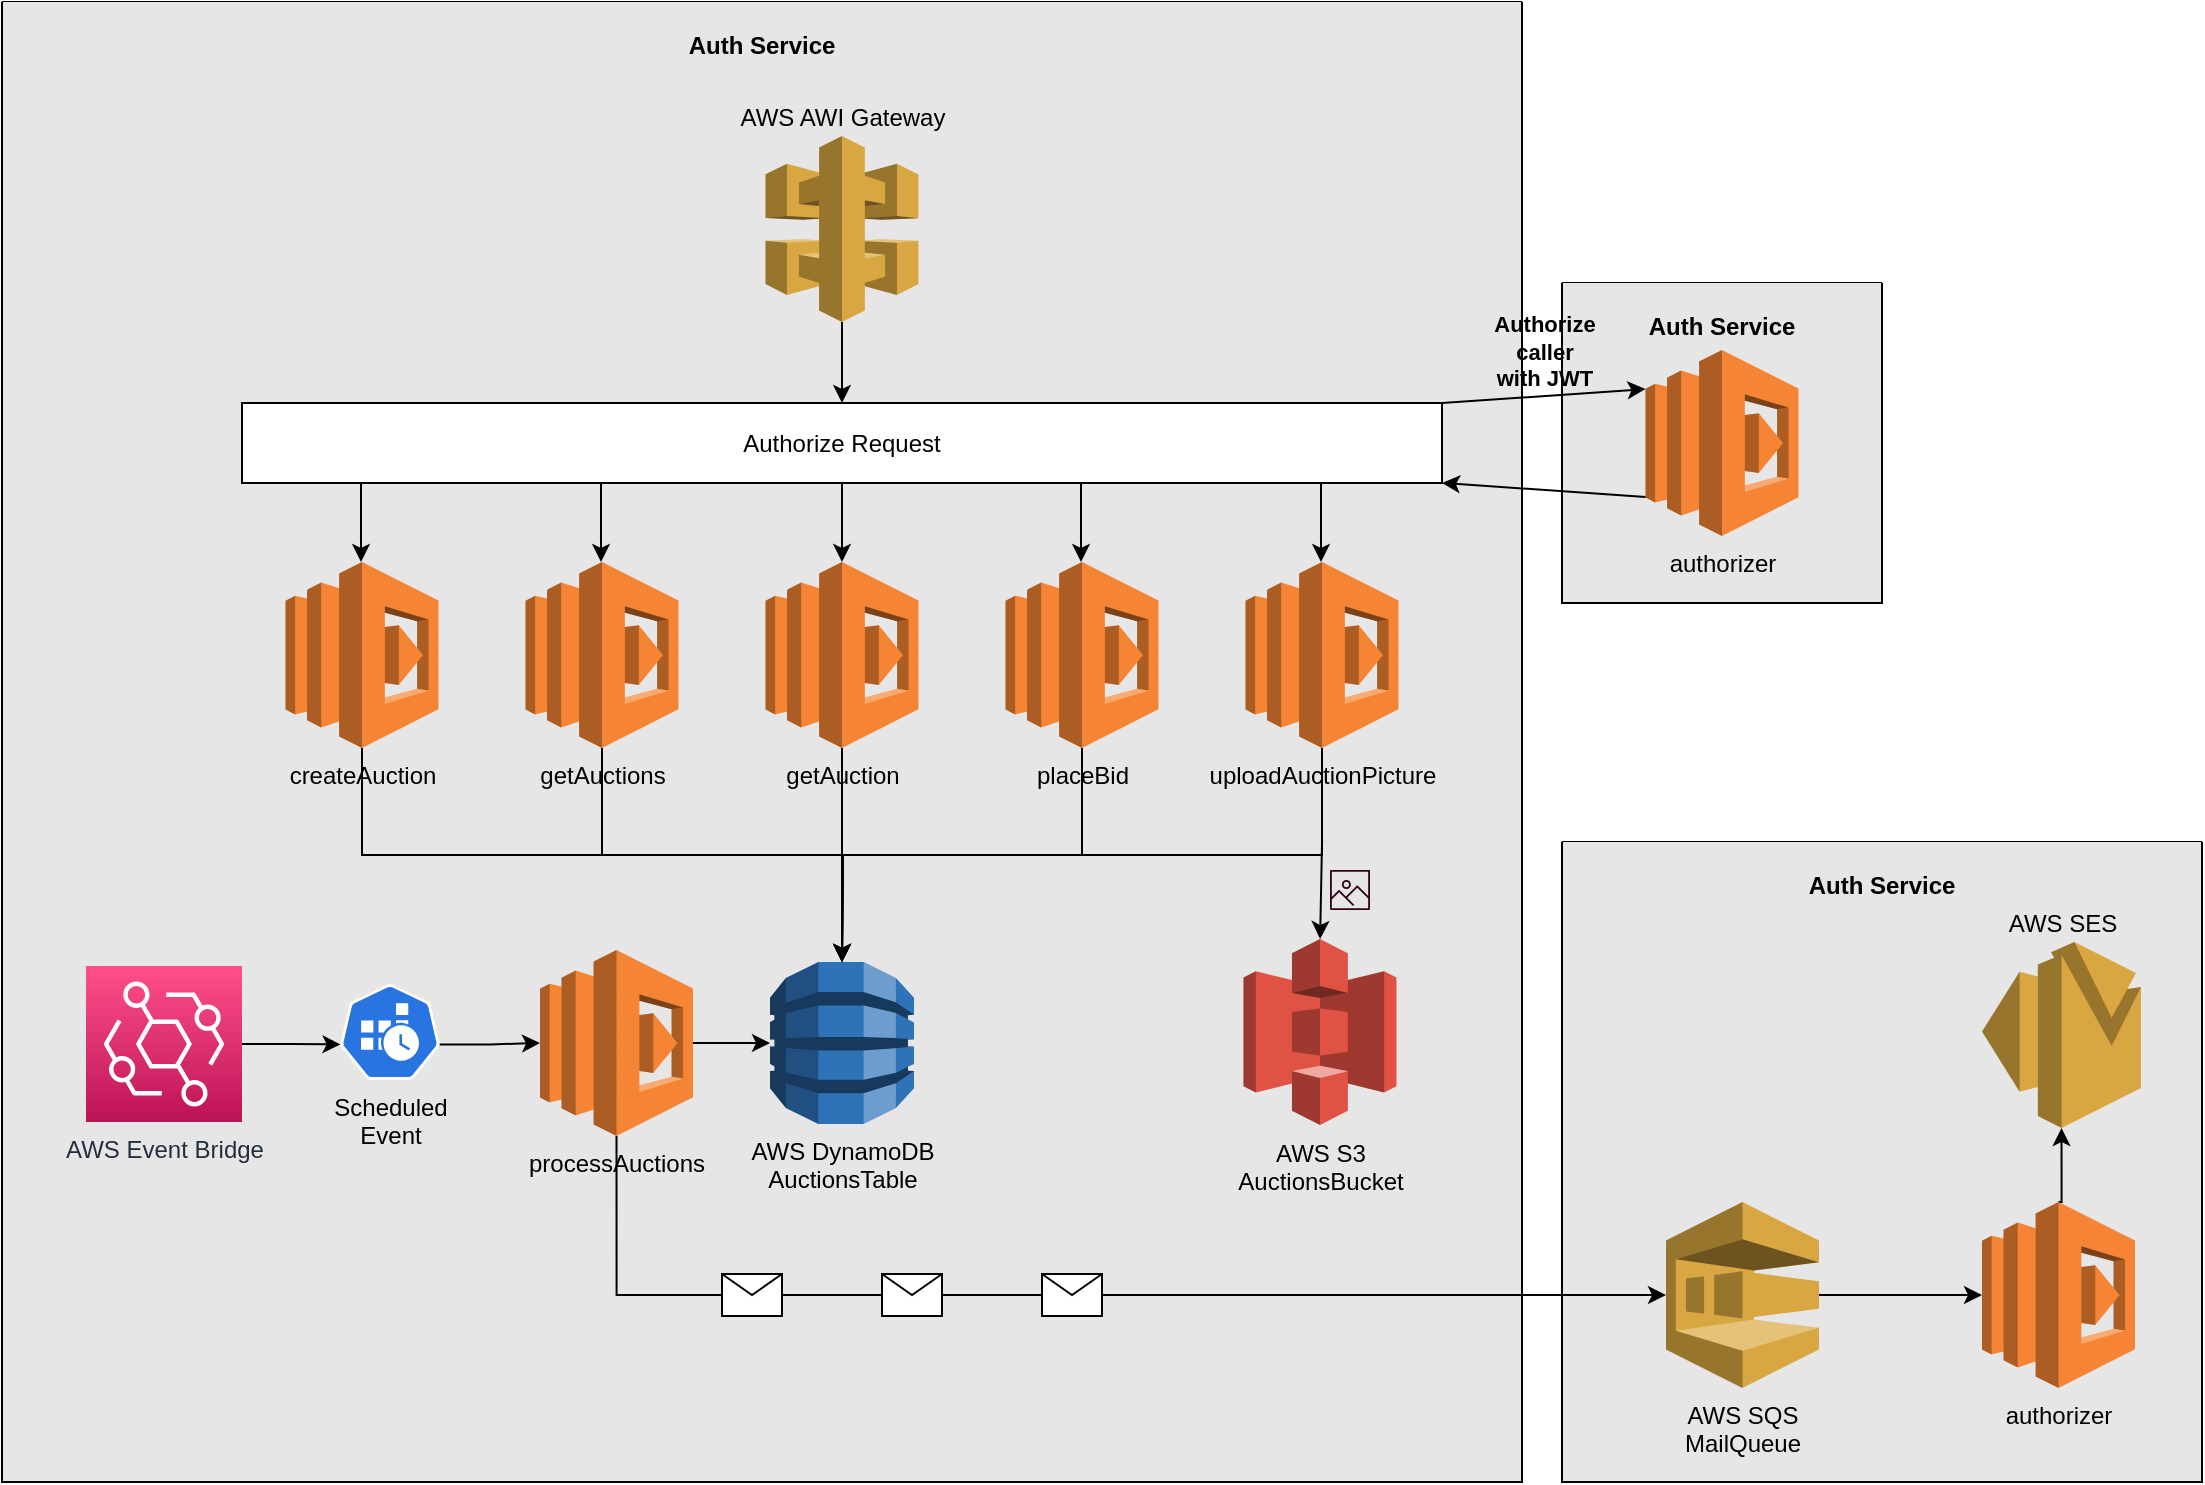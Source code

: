 <mxfile version="20.2.0" type="github">
  <diagram id="GfJxw3f2vFK6thZYItNJ" name="Page-1">
    <mxGraphModel dx="1340" dy="888" grid="1" gridSize="10" guides="1" tooltips="1" connect="1" arrows="1" fold="1" page="1" pageScale="1" pageWidth="1169" pageHeight="827" math="0" shadow="0">
      <root>
        <mxCell id="0" />
        <mxCell id="1" parent="0" />
        <mxCell id="r-ZGAoHYR2ycblvtVh8k-58" value="&#xa;&#xa;&#xa;Auth Service" style="swimlane;startSize=0;labelPosition=center;verticalLabelPosition=middle;align=center;verticalAlign=middle;labelBackgroundColor=none;fillStyle=solid;fillColor=none;swimlaneLine=1;fontStyle=1;swimlaneFillColor=#E6E6E6;gradientColor=none;" vertex="1" parent="1">
          <mxGeometry x="35" y="44" width="760" height="740" as="geometry">
            <mxRectangle x="970" y="140.5" width="110" height="30" as="alternateBounds" />
          </mxGeometry>
        </mxCell>
        <mxCell id="r-ZGAoHYR2ycblvtVh8k-60" value="AWS S3&lt;br&gt;AuctionsBucket" style="outlineConnect=0;dashed=0;verticalLabelPosition=bottom;verticalAlign=top;align=center;html=1;shape=mxgraph.aws3.s3;fillColor=#E05243;gradientColor=none;labelBackgroundColor=none;fillStyle=solid;" vertex="1" parent="r-ZGAoHYR2ycblvtVh8k-58">
          <mxGeometry x="620.75" y="468.5" width="76.5" height="93" as="geometry" />
        </mxCell>
        <mxCell id="r-ZGAoHYR2ycblvtVh8k-62" value="" style="sketch=0;outlineConnect=0;fontColor=#232F3E;gradientColor=none;fillColor=#33001A;strokeColor=none;dashed=0;verticalLabelPosition=bottom;verticalAlign=top;align=center;html=1;fontSize=12;fontStyle=0;aspect=fixed;pointerEvents=1;shape=mxgraph.aws4.container_registry_image;labelBackgroundColor=none;fillStyle=solid;connectable=0;shadow=0;" vertex="1" parent="r-ZGAoHYR2ycblvtVh8k-58">
          <mxGeometry x="664" y="434" width="20" height="20" as="geometry" />
        </mxCell>
        <mxCell id="r-ZGAoHYR2ycblvtVh8k-40" value="&#xa;&#xa;&#xa;Auth Service" style="swimlane;startSize=0;labelPosition=center;verticalLabelPosition=middle;align=center;verticalAlign=middle;labelBackgroundColor=none;fillStyle=solid;fillColor=none;swimlaneLine=1;fontStyle=1;swimlaneFillColor=#E6E6E6;gradientColor=none;" vertex="1" parent="1">
          <mxGeometry x="815" y="464" width="320" height="320" as="geometry">
            <mxRectangle x="970" y="140.5" width="110" height="30" as="alternateBounds" />
          </mxGeometry>
        </mxCell>
        <mxCell id="r-ZGAoHYR2ycblvtVh8k-45" style="edgeStyle=orthogonalEdgeStyle;rounded=0;sketch=0;orthogonalLoop=1;jettySize=auto;html=1;exitX=0.5;exitY=0;exitDx=0;exitDy=0;exitPerimeter=0;entryX=0.5;entryY=1;entryDx=0;entryDy=0;entryPerimeter=0;" edge="1" parent="r-ZGAoHYR2ycblvtVh8k-40" source="r-ZGAoHYR2ycblvtVh8k-41" target="r-ZGAoHYR2ycblvtVh8k-43">
          <mxGeometry relative="1" as="geometry" />
        </mxCell>
        <mxCell id="r-ZGAoHYR2ycblvtVh8k-41" value="authorizer" style="outlineConnect=0;dashed=0;verticalLabelPosition=bottom;verticalAlign=top;align=center;html=1;shape=mxgraph.aws3.lambda;fillColor=#F58534;gradientColor=none;" vertex="1" parent="r-ZGAoHYR2ycblvtVh8k-40">
          <mxGeometry x="210" y="180" width="76.5" height="93" as="geometry" />
        </mxCell>
        <mxCell id="r-ZGAoHYR2ycblvtVh8k-44" style="edgeStyle=orthogonalEdgeStyle;rounded=0;sketch=0;orthogonalLoop=1;jettySize=auto;html=1;exitX=1;exitY=0.5;exitDx=0;exitDy=0;exitPerimeter=0;entryX=0;entryY=0.5;entryDx=0;entryDy=0;entryPerimeter=0;" edge="1" parent="r-ZGAoHYR2ycblvtVh8k-40" source="r-ZGAoHYR2ycblvtVh8k-42" target="r-ZGAoHYR2ycblvtVh8k-41">
          <mxGeometry relative="1" as="geometry" />
        </mxCell>
        <mxCell id="r-ZGAoHYR2ycblvtVh8k-42" value="AWS SQS&lt;br&gt;MailQueue" style="outlineConnect=0;dashed=0;verticalLabelPosition=bottom;verticalAlign=top;align=center;html=1;shape=mxgraph.aws3.sqs;fillColor=#D9A741;gradientColor=none;labelBackgroundColor=none;fillStyle=solid;" vertex="1" parent="r-ZGAoHYR2ycblvtVh8k-40">
          <mxGeometry x="52" y="180" width="76.5" height="93" as="geometry" />
        </mxCell>
        <mxCell id="r-ZGAoHYR2ycblvtVh8k-43" value="AWS SES" style="outlineConnect=0;dashed=0;verticalLabelPosition=top;verticalAlign=bottom;align=center;html=1;shape=mxgraph.aws3.ses;fillColor=#D9A741;gradientColor=none;labelBackgroundColor=none;fillStyle=solid;labelPosition=center;" vertex="1" parent="r-ZGAoHYR2ycblvtVh8k-40">
          <mxGeometry x="210" y="50" width="79.5" height="93" as="geometry" />
        </mxCell>
        <mxCell id="r-ZGAoHYR2ycblvtVh8k-10" value="&#xa;&#xa;&#xa;Auth Service" style="swimlane;startSize=0;labelPosition=center;verticalLabelPosition=middle;align=center;verticalAlign=middle;labelBackgroundColor=none;fillStyle=solid;fillColor=none;swimlaneLine=1;fontStyle=1;swimlaneFillColor=#E6E6E6;gradientColor=none;" vertex="1" parent="1">
          <mxGeometry x="815" y="184.5" width="160" height="160" as="geometry">
            <mxRectangle x="970" y="140.5" width="110" height="30" as="alternateBounds" />
          </mxGeometry>
        </mxCell>
        <mxCell id="r-ZGAoHYR2ycblvtVh8k-12" value="authorizer" style="outlineConnect=0;dashed=0;verticalLabelPosition=bottom;verticalAlign=top;align=center;html=1;shape=mxgraph.aws3.lambda;fillColor=#F58534;gradientColor=none;" vertex="1" parent="r-ZGAoHYR2ycblvtVh8k-10">
          <mxGeometry x="41.75" y="33.5" width="76.5" height="93" as="geometry" />
        </mxCell>
        <mxCell id="r-ZGAoHYR2ycblvtVh8k-4" style="edgeStyle=orthogonalEdgeStyle;rounded=0;orthogonalLoop=1;jettySize=auto;html=1;exitX=0.5;exitY=1;exitDx=0;exitDy=0;exitPerimeter=0;entryX=0.5;entryY=0;entryDx=0;entryDy=0;" edge="1" parent="1" source="r-ZGAoHYR2ycblvtVh8k-2" target="r-ZGAoHYR2ycblvtVh8k-3">
          <mxGeometry relative="1" as="geometry" />
        </mxCell>
        <mxCell id="r-ZGAoHYR2ycblvtVh8k-2" value="AWS AWI Gateway" style="outlineConnect=0;dashed=0;verticalLabelPosition=top;verticalAlign=bottom;align=center;html=1;shape=mxgraph.aws3.api_gateway;fillColor=#D9A741;gradientColor=none;labelPosition=center;" vertex="1" parent="1">
          <mxGeometry x="416.75" y="111" width="76.5" height="93" as="geometry" />
        </mxCell>
        <mxCell id="r-ZGAoHYR2ycblvtVh8k-6" value="&lt;b&gt;Authorize&lt;br&gt;caller&lt;br&gt;with JWT&lt;/b&gt;" style="rounded=0;orthogonalLoop=1;jettySize=auto;html=1;exitX=1;exitY=0;exitDx=0;exitDy=0;sketch=0;entryX=0;entryY=0.21;entryDx=0;entryDy=0;entryPerimeter=0;labelPosition=center;verticalLabelPosition=top;align=center;verticalAlign=bottom;labelBackgroundColor=none;" edge="1" parent="1" source="r-ZGAoHYR2ycblvtVh8k-3" target="r-ZGAoHYR2ycblvtVh8k-12">
          <mxGeometry relative="1" as="geometry">
            <mxPoint x="885" y="237.53" as="targetPoint" />
          </mxGeometry>
        </mxCell>
        <mxCell id="r-ZGAoHYR2ycblvtVh8k-22" style="edgeStyle=none;rounded=0;sketch=0;orthogonalLoop=1;jettySize=auto;html=1;exitX=0.5;exitY=1;exitDx=0;exitDy=0;entryX=0.5;entryY=0;entryDx=0;entryDy=0;entryPerimeter=0;" edge="1" parent="1" source="r-ZGAoHYR2ycblvtVh8k-3" target="r-ZGAoHYR2ycblvtVh8k-18">
          <mxGeometry relative="1" as="geometry" />
        </mxCell>
        <mxCell id="r-ZGAoHYR2ycblvtVh8k-3" value="Authorize Request" style="rounded=0;whiteSpace=wrap;html=1;" vertex="1" parent="1">
          <mxGeometry x="155" y="244.5" width="600" height="40" as="geometry" />
        </mxCell>
        <mxCell id="r-ZGAoHYR2ycblvtVh8k-7" style="edgeStyle=none;rounded=0;sketch=0;orthogonalLoop=1;jettySize=auto;html=1;entryX=1;entryY=1;entryDx=0;entryDy=0;exitX=0;exitY=0.79;exitDx=0;exitDy=0;exitPerimeter=0;" edge="1" parent="1" source="r-ZGAoHYR2ycblvtVh8k-12" target="r-ZGAoHYR2ycblvtVh8k-3">
          <mxGeometry relative="1" as="geometry">
            <mxPoint x="835" y="464" as="sourcePoint" />
          </mxGeometry>
        </mxCell>
        <mxCell id="r-ZGAoHYR2ycblvtVh8k-30" style="edgeStyle=orthogonalEdgeStyle;rounded=0;sketch=0;orthogonalLoop=1;jettySize=auto;html=1;exitX=0.5;exitY=1;exitDx=0;exitDy=0;exitPerimeter=0;" edge="1" parent="1" source="r-ZGAoHYR2ycblvtVh8k-16">
          <mxGeometry relative="1" as="geometry">
            <mxPoint x="455" y="524" as="targetPoint" />
          </mxGeometry>
        </mxCell>
        <mxCell id="r-ZGAoHYR2ycblvtVh8k-16" value="createAuction" style="outlineConnect=0;dashed=0;verticalLabelPosition=bottom;verticalAlign=top;align=center;html=1;shape=mxgraph.aws3.lambda;fillColor=#F58534;gradientColor=none;labelBackgroundColor=none;" vertex="1" parent="1">
          <mxGeometry x="176.75" y="324" width="76.5" height="93" as="geometry" />
        </mxCell>
        <mxCell id="r-ZGAoHYR2ycblvtVh8k-29" style="edgeStyle=orthogonalEdgeStyle;rounded=0;sketch=0;orthogonalLoop=1;jettySize=auto;html=1;exitX=0.5;exitY=1;exitDx=0;exitDy=0;exitPerimeter=0;" edge="1" parent="1" source="r-ZGAoHYR2ycblvtVh8k-17">
          <mxGeometry relative="1" as="geometry">
            <mxPoint x="455" y="524" as="targetPoint" />
          </mxGeometry>
        </mxCell>
        <mxCell id="r-ZGAoHYR2ycblvtVh8k-17" value="getAuctions" style="outlineConnect=0;dashed=0;verticalLabelPosition=bottom;verticalAlign=top;align=center;html=1;shape=mxgraph.aws3.lambda;fillColor=#F58534;gradientColor=none;labelBackgroundColor=none;" vertex="1" parent="1">
          <mxGeometry x="296.75" y="324" width="76.5" height="93" as="geometry" />
        </mxCell>
        <mxCell id="r-ZGAoHYR2ycblvtVh8k-28" style="edgeStyle=none;rounded=0;sketch=0;orthogonalLoop=1;jettySize=auto;html=1;exitX=0.5;exitY=1;exitDx=0;exitDy=0;exitPerimeter=0;" edge="1" parent="1" source="r-ZGAoHYR2ycblvtVh8k-18" target="r-ZGAoHYR2ycblvtVh8k-27">
          <mxGeometry relative="1" as="geometry" />
        </mxCell>
        <mxCell id="r-ZGAoHYR2ycblvtVh8k-18" value="getAuction" style="outlineConnect=0;dashed=0;verticalLabelPosition=bottom;verticalAlign=top;align=center;html=1;shape=mxgraph.aws3.lambda;fillColor=#F58534;gradientColor=none;labelBackgroundColor=none;" vertex="1" parent="1">
          <mxGeometry x="416.75" y="324" width="76.5" height="93" as="geometry" />
        </mxCell>
        <mxCell id="r-ZGAoHYR2ycblvtVh8k-31" style="edgeStyle=orthogonalEdgeStyle;rounded=0;sketch=0;orthogonalLoop=1;jettySize=auto;html=1;exitX=0.5;exitY=1;exitDx=0;exitDy=0;exitPerimeter=0;entryX=0.5;entryY=0;entryDx=0;entryDy=0;entryPerimeter=0;" edge="1" parent="1" source="r-ZGAoHYR2ycblvtVh8k-19" target="r-ZGAoHYR2ycblvtVh8k-27">
          <mxGeometry relative="1" as="geometry" />
        </mxCell>
        <mxCell id="r-ZGAoHYR2ycblvtVh8k-19" value="placeBid" style="outlineConnect=0;dashed=0;verticalLabelPosition=bottom;verticalAlign=top;align=center;html=1;shape=mxgraph.aws3.lambda;fillColor=#F58534;gradientColor=none;labelBackgroundColor=none;" vertex="1" parent="1">
          <mxGeometry x="536.75" y="324" width="76.5" height="93" as="geometry" />
        </mxCell>
        <mxCell id="r-ZGAoHYR2ycblvtVh8k-32" style="edgeStyle=orthogonalEdgeStyle;rounded=0;sketch=0;orthogonalLoop=1;jettySize=auto;html=1;exitX=0.5;exitY=1;exitDx=0;exitDy=0;exitPerimeter=0;" edge="1" parent="1" source="r-ZGAoHYR2ycblvtVh8k-20">
          <mxGeometry relative="1" as="geometry">
            <mxPoint x="455" y="524" as="targetPoint" />
          </mxGeometry>
        </mxCell>
        <mxCell id="r-ZGAoHYR2ycblvtVh8k-61" style="edgeStyle=orthogonalEdgeStyle;rounded=0;sketch=0;orthogonalLoop=1;jettySize=auto;html=1;exitX=0.5;exitY=1;exitDx=0;exitDy=0;exitPerimeter=0;labelBackgroundColor=none;" edge="1" parent="1" source="r-ZGAoHYR2ycblvtVh8k-20" target="r-ZGAoHYR2ycblvtVh8k-60">
          <mxGeometry relative="1" as="geometry" />
        </mxCell>
        <mxCell id="r-ZGAoHYR2ycblvtVh8k-20" value="uploadAuctionPicture" style="outlineConnect=0;dashed=0;verticalLabelPosition=bottom;verticalAlign=top;align=center;html=1;shape=mxgraph.aws3.lambda;fillColor=#F58534;gradientColor=none;labelBackgroundColor=none;" vertex="1" parent="1">
          <mxGeometry x="656.75" y="324" width="76.5" height="93" as="geometry" />
        </mxCell>
        <mxCell id="r-ZGAoHYR2ycblvtVh8k-23" style="edgeStyle=none;rounded=0;sketch=0;orthogonalLoop=1;jettySize=auto;html=1;exitX=0.5;exitY=1;exitDx=0;exitDy=0;entryX=0.5;entryY=0;entryDx=0;entryDy=0;entryPerimeter=0;" edge="1" parent="1">
          <mxGeometry relative="1" as="geometry">
            <mxPoint x="574.5" y="284.5" as="sourcePoint" />
            <mxPoint x="574.5" y="324" as="targetPoint" />
          </mxGeometry>
        </mxCell>
        <mxCell id="r-ZGAoHYR2ycblvtVh8k-24" style="edgeStyle=none;rounded=0;sketch=0;orthogonalLoop=1;jettySize=auto;html=1;exitX=0.5;exitY=1;exitDx=0;exitDy=0;entryX=0.5;entryY=0;entryDx=0;entryDy=0;entryPerimeter=0;" edge="1" parent="1">
          <mxGeometry relative="1" as="geometry">
            <mxPoint x="694.5" y="284.5" as="sourcePoint" />
            <mxPoint x="694.5" y="324" as="targetPoint" />
          </mxGeometry>
        </mxCell>
        <mxCell id="r-ZGAoHYR2ycblvtVh8k-25" style="edgeStyle=none;rounded=0;sketch=0;orthogonalLoop=1;jettySize=auto;html=1;exitX=0.5;exitY=1;exitDx=0;exitDy=0;entryX=0.5;entryY=0;entryDx=0;entryDy=0;entryPerimeter=0;" edge="1" parent="1">
          <mxGeometry relative="1" as="geometry">
            <mxPoint x="334.5" y="284.5" as="sourcePoint" />
            <mxPoint x="334.5" y="324" as="targetPoint" />
          </mxGeometry>
        </mxCell>
        <mxCell id="r-ZGAoHYR2ycblvtVh8k-26" style="edgeStyle=none;rounded=0;sketch=0;orthogonalLoop=1;jettySize=auto;html=1;exitX=0.5;exitY=1;exitDx=0;exitDy=0;entryX=0.5;entryY=0;entryDx=0;entryDy=0;entryPerimeter=0;" edge="1" parent="1">
          <mxGeometry relative="1" as="geometry">
            <mxPoint x="214.5" y="284.5" as="sourcePoint" />
            <mxPoint x="214.5" y="324" as="targetPoint" />
          </mxGeometry>
        </mxCell>
        <mxCell id="r-ZGAoHYR2ycblvtVh8k-27" value="AWS DynamoDB&lt;br&gt;AuctionsTable" style="outlineConnect=0;dashed=0;verticalLabelPosition=bottom;verticalAlign=top;align=center;html=1;shape=mxgraph.aws3.dynamo_db;fillColor=#2E73B8;gradientColor=none;labelBackgroundColor=none;fillStyle=solid;" vertex="1" parent="1">
          <mxGeometry x="419" y="524" width="72" height="81" as="geometry" />
        </mxCell>
        <mxCell id="r-ZGAoHYR2ycblvtVh8k-37" style="edgeStyle=orthogonalEdgeStyle;rounded=0;sketch=0;orthogonalLoop=1;jettySize=auto;html=1;exitX=1;exitY=0.5;exitDx=0;exitDy=0;exitPerimeter=0;entryX=0.005;entryY=0.63;entryDx=0;entryDy=0;entryPerimeter=0;" edge="1" parent="1" source="r-ZGAoHYR2ycblvtVh8k-33" target="r-ZGAoHYR2ycblvtVh8k-34">
          <mxGeometry relative="1" as="geometry" />
        </mxCell>
        <mxCell id="r-ZGAoHYR2ycblvtVh8k-33" value="AWS Event Bridge" style="sketch=0;points=[[0,0,0],[0.25,0,0],[0.5,0,0],[0.75,0,0],[1,0,0],[0,1,0],[0.25,1,0],[0.5,1,0],[0.75,1,0],[1,1,0],[0,0.25,0],[0,0.5,0],[0,0.75,0],[1,0.25,0],[1,0.5,0],[1,0.75,0]];outlineConnect=0;fontColor=#232F3E;gradientColor=#FF4F8B;gradientDirection=north;fillColor=#BC1356;strokeColor=#ffffff;dashed=0;verticalLabelPosition=bottom;verticalAlign=top;align=center;html=1;fontSize=12;fontStyle=0;aspect=fixed;shape=mxgraph.aws4.resourceIcon;resIcon=mxgraph.aws4.eventbridge;labelBackgroundColor=none;fillStyle=solid;" vertex="1" parent="1">
          <mxGeometry x="77" y="526" width="78" height="78" as="geometry" />
        </mxCell>
        <mxCell id="r-ZGAoHYR2ycblvtVh8k-38" style="edgeStyle=orthogonalEdgeStyle;rounded=0;sketch=0;orthogonalLoop=1;jettySize=auto;html=1;exitX=0.995;exitY=0.63;exitDx=0;exitDy=0;exitPerimeter=0;entryX=0;entryY=0.5;entryDx=0;entryDy=0;entryPerimeter=0;" edge="1" parent="1" source="r-ZGAoHYR2ycblvtVh8k-34" target="r-ZGAoHYR2ycblvtVh8k-35">
          <mxGeometry relative="1" as="geometry" />
        </mxCell>
        <mxCell id="r-ZGAoHYR2ycblvtVh8k-34" value="Scheduled&lt;br&gt;Event" style="sketch=0;html=1;dashed=0;whitespace=wrap;fillColor=#2875E2;strokeColor=#ffffff;points=[[0.005,0.63,0],[0.1,0.2,0],[0.9,0.2,0],[0.5,0,0],[0.995,0.63,0],[0.72,0.99,0],[0.5,1,0],[0.28,0.99,0]];shape=mxgraph.kubernetes.icon;prIcon=cronjob;labelBackgroundColor=none;fillStyle=solid;labelPosition=center;verticalLabelPosition=bottom;align=center;verticalAlign=top;" vertex="1" parent="1">
          <mxGeometry x="204" y="535" width="50" height="48" as="geometry" />
        </mxCell>
        <mxCell id="r-ZGAoHYR2ycblvtVh8k-39" style="edgeStyle=orthogonalEdgeStyle;rounded=0;sketch=0;orthogonalLoop=1;jettySize=auto;html=1;exitX=1;exitY=0.5;exitDx=0;exitDy=0;exitPerimeter=0;entryX=0;entryY=0.5;entryDx=0;entryDy=0;entryPerimeter=0;" edge="1" parent="1" source="r-ZGAoHYR2ycblvtVh8k-35" target="r-ZGAoHYR2ycblvtVh8k-27">
          <mxGeometry relative="1" as="geometry" />
        </mxCell>
        <mxCell id="r-ZGAoHYR2ycblvtVh8k-46" style="edgeStyle=orthogonalEdgeStyle;rounded=0;sketch=0;orthogonalLoop=1;jettySize=auto;html=1;exitX=0.5;exitY=1;exitDx=0;exitDy=0;exitPerimeter=0;entryX=0;entryY=0.5;entryDx=0;entryDy=0;entryPerimeter=0;" edge="1" parent="1" source="r-ZGAoHYR2ycblvtVh8k-35" target="r-ZGAoHYR2ycblvtVh8k-42">
          <mxGeometry relative="1" as="geometry" />
        </mxCell>
        <mxCell id="r-ZGAoHYR2ycblvtVh8k-35" value="processAuctions" style="outlineConnect=0;dashed=0;verticalLabelPosition=bottom;verticalAlign=top;align=center;html=1;shape=mxgraph.aws3.lambda;fillColor=#F58534;gradientColor=none;labelBackgroundColor=none;" vertex="1" parent="1">
          <mxGeometry x="304" y="518" width="76.5" height="93" as="geometry" />
        </mxCell>
        <mxCell id="r-ZGAoHYR2ycblvtVh8k-47" value="" style="shape=message;html=1;whiteSpace=wrap;html=1;outlineConnect=0;labelBackgroundColor=none;fillStyle=solid;fillColor=#FFFFFF;gradientColor=none;connectable=0;" vertex="1" parent="1">
          <mxGeometry x="395" y="680" width="30" height="21" as="geometry" />
        </mxCell>
        <mxCell id="r-ZGAoHYR2ycblvtVh8k-50" value="" style="shape=message;html=1;whiteSpace=wrap;html=1;outlineConnect=0;labelBackgroundColor=none;fillStyle=solid;fillColor=#FFFFFF;gradientColor=none;connectable=0;" vertex="1" parent="1">
          <mxGeometry x="475" y="680" width="30" height="21" as="geometry" />
        </mxCell>
        <mxCell id="r-ZGAoHYR2ycblvtVh8k-51" value="" style="shape=message;html=1;whiteSpace=wrap;html=1;outlineConnect=0;labelBackgroundColor=none;fillStyle=solid;fillColor=#FFFFFF;gradientColor=none;connectable=0;" vertex="1" parent="1">
          <mxGeometry x="555" y="680" width="30" height="21" as="geometry" />
        </mxCell>
      </root>
    </mxGraphModel>
  </diagram>
</mxfile>
